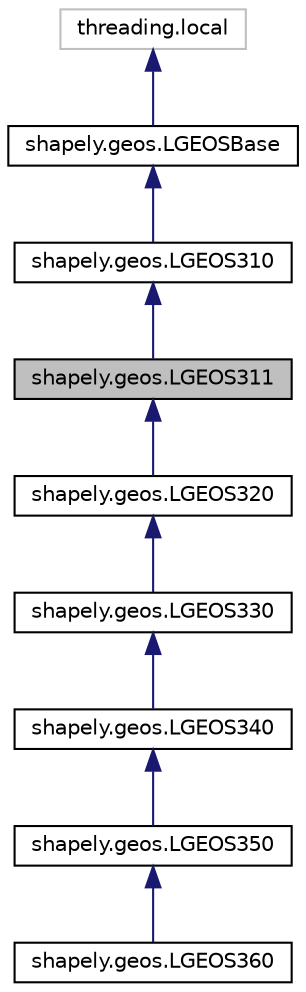 digraph "shapely.geos.LGEOS311"
{
 // LATEX_PDF_SIZE
  edge [fontname="Helvetica",fontsize="10",labelfontname="Helvetica",labelfontsize="10"];
  node [fontname="Helvetica",fontsize="10",shape=record];
  Node1 [label="shapely.geos.LGEOS311",height=0.2,width=0.4,color="black", fillcolor="grey75", style="filled", fontcolor="black",tooltip=" "];
  Node2 -> Node1 [dir="back",color="midnightblue",fontsize="10",style="solid",fontname="Helvetica"];
  Node2 [label="shapely.geos.LGEOS310",height=0.2,width=0.4,color="black", fillcolor="white", style="filled",URL="$d0/def/classshapely_1_1geos_1_1_l_g_e_o_s310.html",tooltip=" "];
  Node3 -> Node2 [dir="back",color="midnightblue",fontsize="10",style="solid",fontname="Helvetica"];
  Node3 [label="shapely.geos.LGEOSBase",height=0.2,width=0.4,color="black", fillcolor="white", style="filled",URL="$d3/d01/classshapely_1_1geos_1_1_l_g_e_o_s_base.html",tooltip=" "];
  Node4 -> Node3 [dir="back",color="midnightblue",fontsize="10",style="solid",fontname="Helvetica"];
  Node4 [label="threading.local",height=0.2,width=0.4,color="grey75", fillcolor="white", style="filled",tooltip=" "];
  Node1 -> Node5 [dir="back",color="midnightblue",fontsize="10",style="solid",fontname="Helvetica"];
  Node5 [label="shapely.geos.LGEOS320",height=0.2,width=0.4,color="black", fillcolor="white", style="filled",URL="$dc/d99/classshapely_1_1geos_1_1_l_g_e_o_s320.html",tooltip=" "];
  Node5 -> Node6 [dir="back",color="midnightblue",fontsize="10",style="solid",fontname="Helvetica"];
  Node6 [label="shapely.geos.LGEOS330",height=0.2,width=0.4,color="black", fillcolor="white", style="filled",URL="$db/dfd/classshapely_1_1geos_1_1_l_g_e_o_s330.html",tooltip=" "];
  Node6 -> Node7 [dir="back",color="midnightblue",fontsize="10",style="solid",fontname="Helvetica"];
  Node7 [label="shapely.geos.LGEOS340",height=0.2,width=0.4,color="black", fillcolor="white", style="filled",URL="$d8/db5/classshapely_1_1geos_1_1_l_g_e_o_s340.html",tooltip=" "];
  Node7 -> Node8 [dir="back",color="midnightblue",fontsize="10",style="solid",fontname="Helvetica"];
  Node8 [label="shapely.geos.LGEOS350",height=0.2,width=0.4,color="black", fillcolor="white", style="filled",URL="$d1/dde/classshapely_1_1geos_1_1_l_g_e_o_s350.html",tooltip=" "];
  Node8 -> Node9 [dir="back",color="midnightblue",fontsize="10",style="solid",fontname="Helvetica"];
  Node9 [label="shapely.geos.LGEOS360",height=0.2,width=0.4,color="black", fillcolor="white", style="filled",URL="$da/d3b/classshapely_1_1geos_1_1_l_g_e_o_s360.html",tooltip=" "];
}

